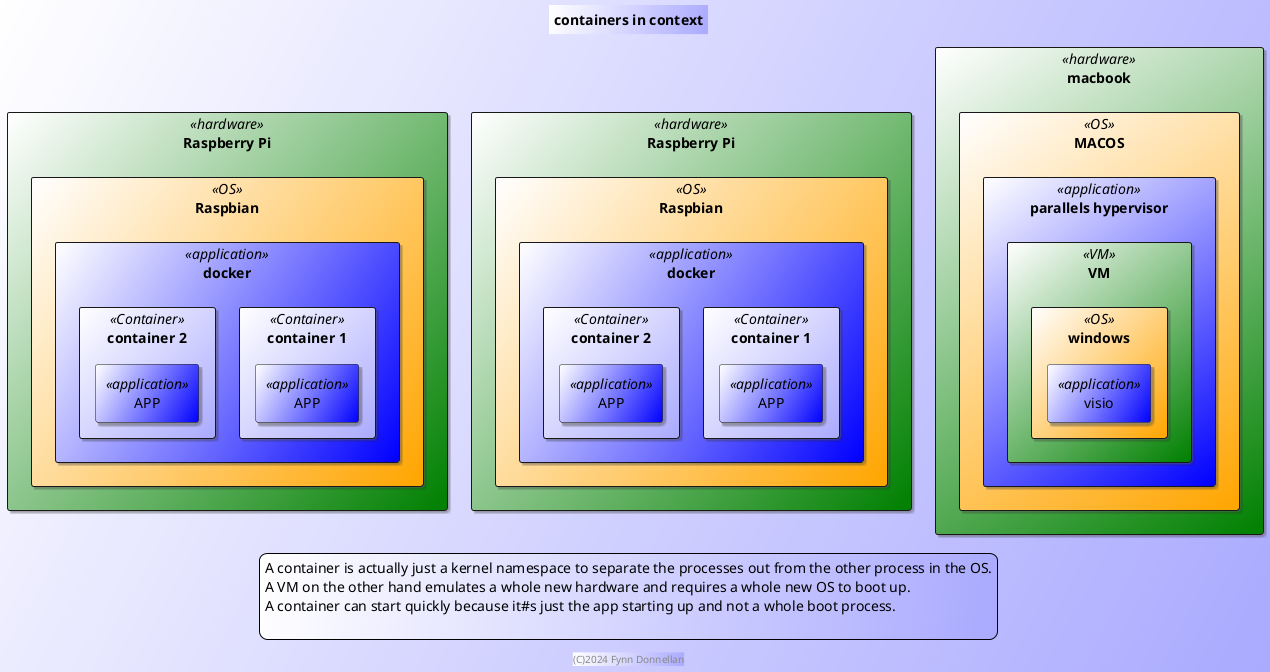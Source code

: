 @startuml
title containers in context
footer (C)2024 Fynn Donnellan

skinparam BackgroundColor #fff/aaf
skinparam rectangleBackgroundColor #fff/aaf
skinparam rectangleBackgroundColor<<OS>> #fff/orange
skinparam rectangleBackgroundColor<<application>> #fff/blue
skinparam rectangleBackgroundColor<<hardware>> #fff/green
skinparam rectangleBackgroundColor<<VM>> #fff/green
skinparam Shadowing 1

rectangle "Raspberry Pi" as hw.1 <<hardware>> {
    rectangle "Raspbian" as hw.1.os <<OS>>{
        rectangle "docker" as hw.1.os.docker <<application>> {
            rectangle "container 1" as hw.1.os.docker.c.1 <<Container>> {
                rectangle "APP" as hw.1.os.docker.c.1.app.1 <<application>>
            }
            rectangle "container 2" as hw.1.os.docker.c.2 <<Container>> {
                rectangle "APP" as hw.1.os.docker.c.2.app.1 <<application>>
            }
        }
    }
}
rectangle "Raspberry Pi" as hw.3 <<hardware>> {
    rectangle "Raspbian" as hw.3.os <<OS>>{
        rectangle "docker" as hw.3.os.docker <<application>> {
            rectangle "container 1" as hw.3.os.docker.c.1 <<Container>> {
                rectangle "APP" as hw.3.os.docker.c.1.app.1 <<application>>
            }
            rectangle "container 2" as hw.3.os.docker.c.2 <<Container>> {
                rectangle "APP" as hw.3.os.docker.c.2.app.1 <<application>>
            }
        }
    }
}
rectangle "macbook" as hw.2 <<hardware>> {
    rectangle "MACOS" as hw.2.os <<OS>>{
        rectangle "parallels hypervisor" as hw.2.os.hyp <<application>> {
            rectangle "VM" as hw.2.os.hyp.vm.1 <<VM>> {
                rectangle "windows" as hw.2.os.hyp.vm.1.os <<OS>> {
                    rectangle "visio" as hw.2.os.hyp.vm.1.os.app.1 <<application>>
                }
            }
        }
    }
}

legend
    A container is actually just a kernel namespace to separate the processes out from the other process in the OS.
    A VM on the other hand emulates a whole new hardware and requires a whole new OS to boot up.
    A container can start quickly because it#s just the app starting up and not a whole boot process.

end legend

@enduml